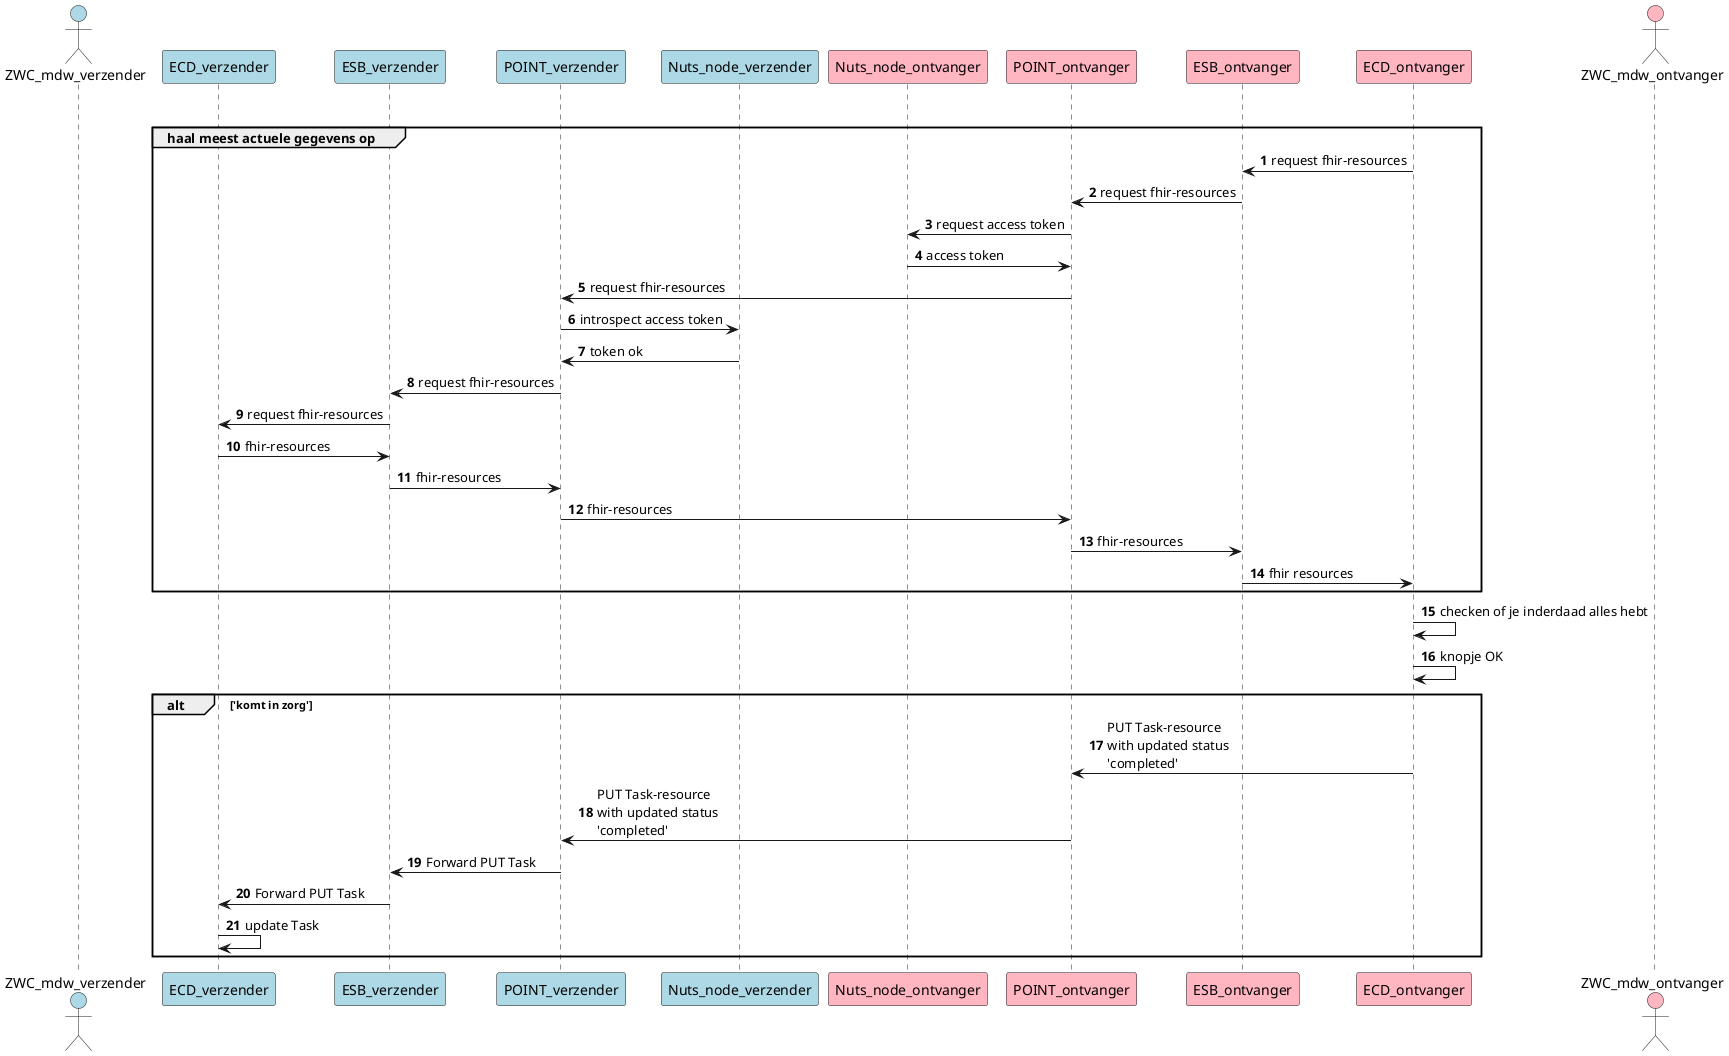 @startuml
actor ZWC_mdw_verzender #lightblue
participant ECD_verzender #lightblue
participant ESB_verzender #lightblue
participant POINT_verzender #lightblue
participant Nuts_node_verzender #lightblue

participant Nuts_node_ontvanger #lightpink
participant POINT_ontvanger #lightpink
participant ESB_ontvanger #lightpink
participant ECD_ontvanger #lightpink
actor ZWC_mdw_ontvanger #lightpink

autonumber

group 5 Overdracht en afronding
  
  group haal meest actuele gegevens op
    ECD_ontvanger -> ESB_ontvanger: request fhir-resources
    ESB_ontvanger -> POINT_ontvanger: request fhir-resources
    POINT_ontvanger -> Nuts_node_ontvanger: request access token
    Nuts_node_ontvanger -> POINT_ontvanger: access token
    POINT_ontvanger -> POINT_verzender: request fhir-resources
    POINT_verzender -> Nuts_node_verzender: introspect access token
    Nuts_node_verzender -> POINT_verzender: token ok
    POINT_verzender -> ESB_verzender: request fhir-resources
    ESB_verzender -> ECD_verzender: request fhir-resources
    ECD_verzender -> ESB_verzender: fhir-resources
    ESB_verzender -> POINT_verzender: fhir-resources
    POINT_verzender -> POINT_ontvanger: fhir-resources
    POINT_ontvanger -> ESB_ontvanger: fhir-resources
    ESB_ontvanger -> ECD_ontvanger: fhir resources
  end group

  ECD_ontvanger -> ECD_ontvanger: checken of je inderdaad alles hebt
  ECD_ontvanger -> ECD_ontvanger: knopje OK
  
  alt 'komt in zorg'
    ECD_ontvanger -> POINT_ontvanger: PUT Task-resource \nwith updated status\n'completed'
    POINT_ontvanger -> POINT_verzender: PUT Task-resource \nwith updated status\n'completed'
    POINT_verzender -> ESB_verzender: Forward PUT Task
    ESB_verzender -> ECD_verzender: Forward PUT Task
    ECD_verzender -> ECD_verzender: update Task

end group
@enduml

